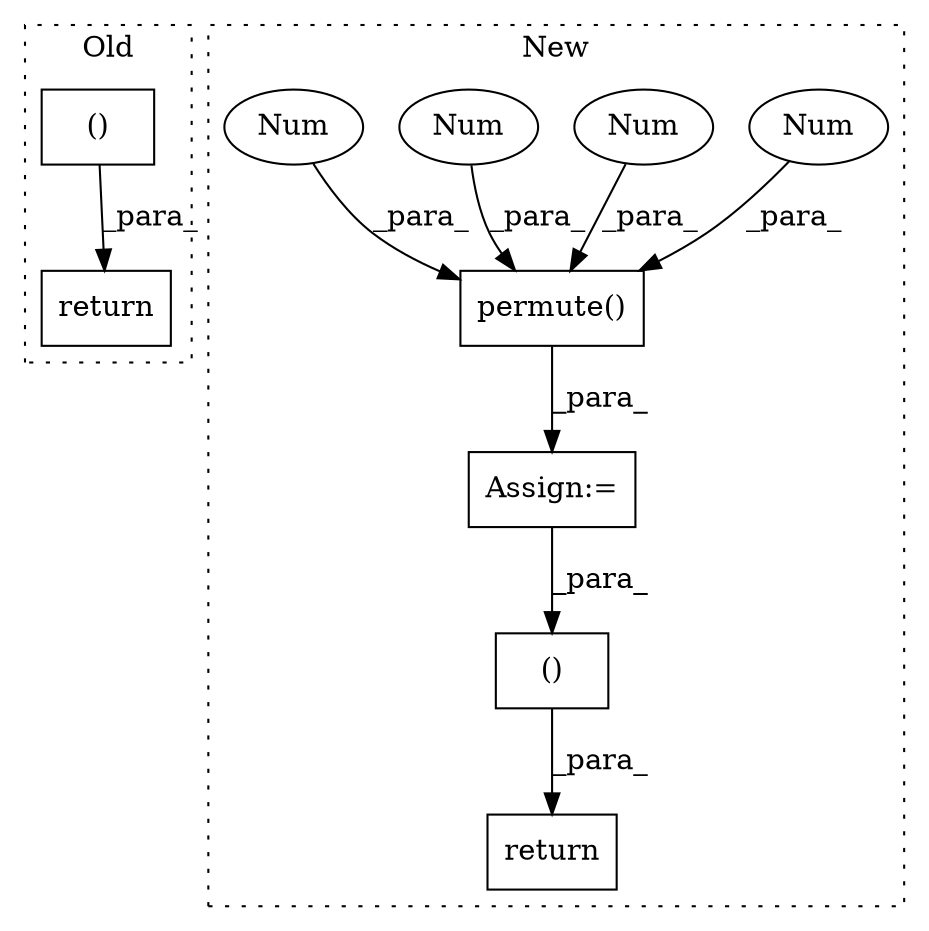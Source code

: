 digraph G {
subgraph cluster0 {
1 [label="()" a="54" s="1177" l="7" shape="box"];
10 [label="return" a="93" s="1164" l="7" shape="box"];
label = "Old";
style="dotted";
}
subgraph cluster1 {
2 [label="permute()" a="75" s="1239,1299" l="50,1" shape="box"];
3 [label="Num" a="76" s="1298" l="1" shape="ellipse"];
4 [label="Num" a="76" s="1289" l="1" shape="ellipse"];
5 [label="Num" a="76" s="1295" l="1" shape="ellipse"];
6 [label="Assign:=" a="68" s="1236" l="3" shape="box"];
7 [label="Num" a="76" s="1292" l="1" shape="ellipse"];
8 [label="return" a="93" s="1310" l="7" shape="box"];
9 [label="()" a="54" s="1323" l="22" shape="box"];
label = "New";
style="dotted";
}
1 -> 10 [label="_para_"];
2 -> 6 [label="_para_"];
3 -> 2 [label="_para_"];
4 -> 2 [label="_para_"];
5 -> 2 [label="_para_"];
6 -> 9 [label="_para_"];
7 -> 2 [label="_para_"];
9 -> 8 [label="_para_"];
}